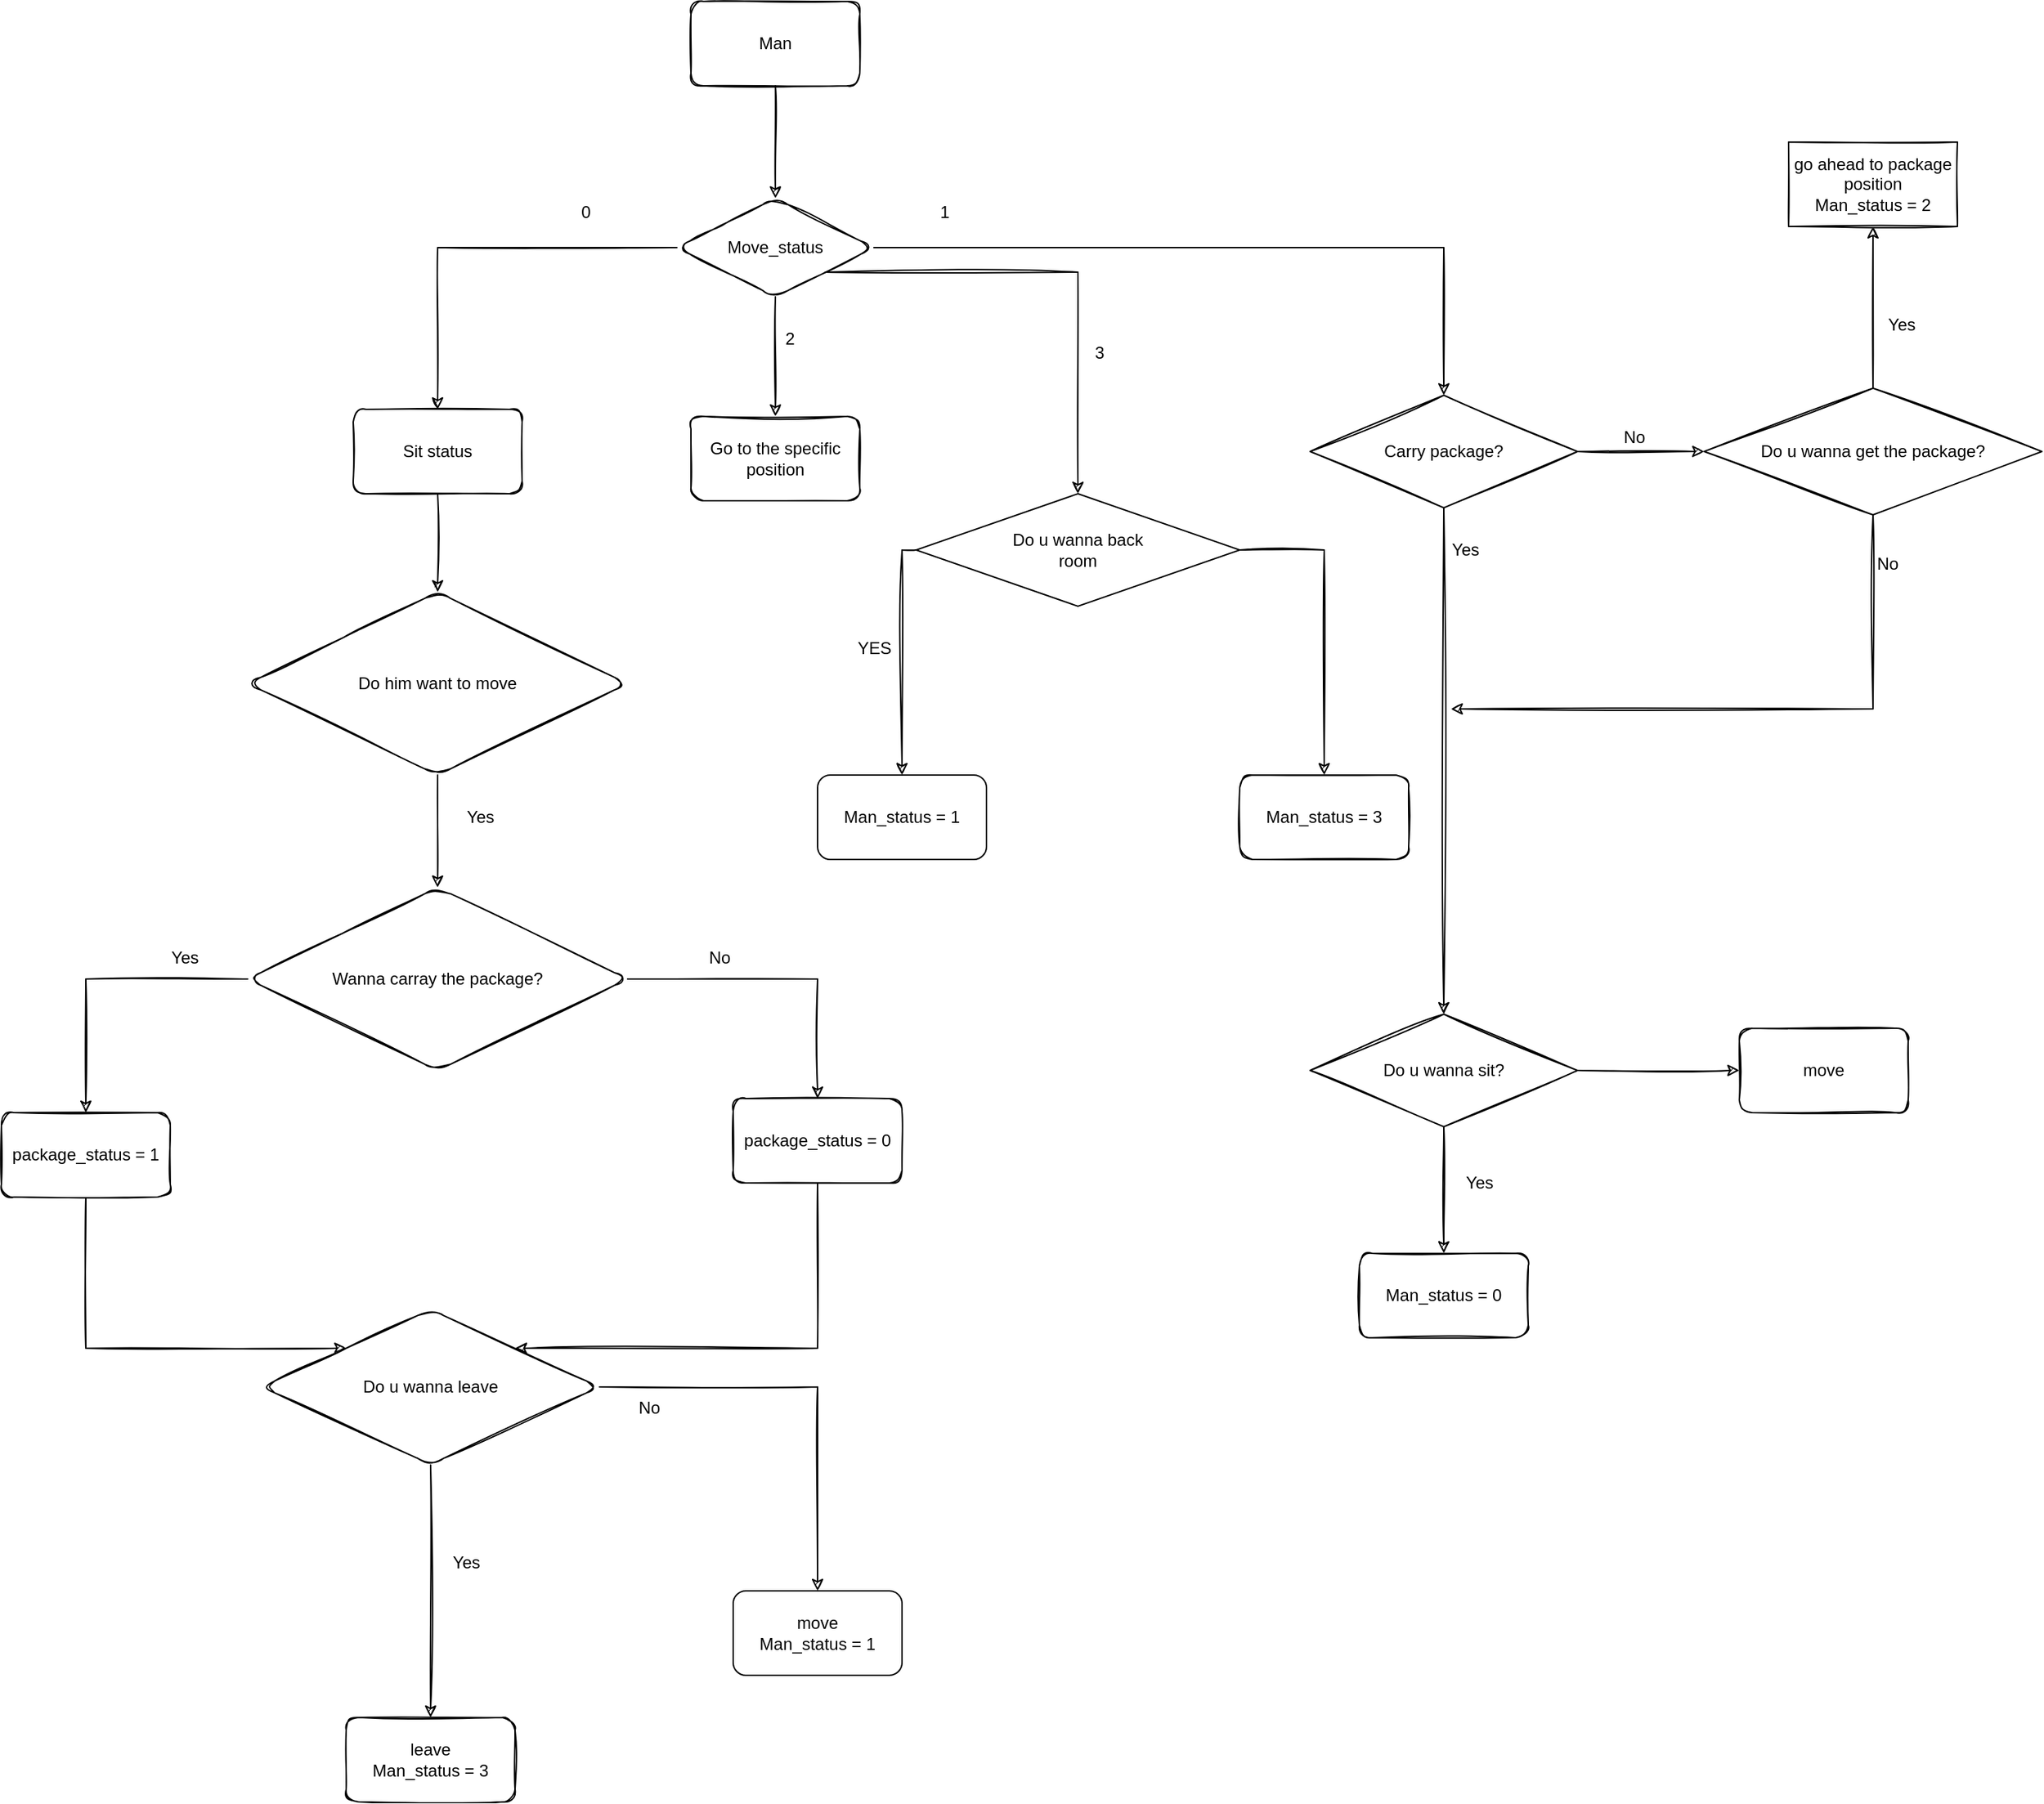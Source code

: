 <mxfile version="13.6.2" type="device"><diagram id="d9aI0Vj5hpoMMKjHLXLx" name="Page-1"><mxGraphModel dx="1581" dy="1167" grid="1" gridSize="10" guides="1" tooltips="1" connect="1" arrows="1" fold="1" page="1" pageScale="1" pageWidth="19200" pageHeight="12000" math="0" shadow="0"><root><mxCell id="0"/><mxCell id="1" parent="0"/><mxCell id="A7awu_bjPUZqUjfe6-p_-3" value="" style="edgeStyle=orthogonalEdgeStyle;rounded=0;orthogonalLoop=1;jettySize=auto;html=1;sketch=1;" edge="1" parent="1" source="A7awu_bjPUZqUjfe6-p_-1" target="A7awu_bjPUZqUjfe6-p_-2"><mxGeometry relative="1" as="geometry"/></mxCell><mxCell id="A7awu_bjPUZqUjfe6-p_-1" value="Man" style="rounded=1;whiteSpace=wrap;html=1;sketch=1;" vertex="1" parent="1"><mxGeometry x="490" y="150" width="120" height="60" as="geometry"/></mxCell><mxCell id="A7awu_bjPUZqUjfe6-p_-4" style="edgeStyle=orthogonalEdgeStyle;rounded=0;orthogonalLoop=1;jettySize=auto;html=1;entryX=0.5;entryY=0;entryDx=0;entryDy=0;sketch=1;" edge="1" parent="1" source="A7awu_bjPUZqUjfe6-p_-2" target="A7awu_bjPUZqUjfe6-p_-6"><mxGeometry relative="1" as="geometry"><mxPoint x="710" y="400" as="targetPoint"/></mxGeometry></mxCell><mxCell id="A7awu_bjPUZqUjfe6-p_-10" style="edgeStyle=orthogonalEdgeStyle;rounded=0;orthogonalLoop=1;jettySize=auto;html=1;entryX=0.5;entryY=0;entryDx=0;entryDy=0;sketch=1;" edge="1" parent="1" source="A7awu_bjPUZqUjfe6-p_-2" target="A7awu_bjPUZqUjfe6-p_-12"><mxGeometry relative="1" as="geometry"><mxPoint x="345" y="430" as="targetPoint"/></mxGeometry></mxCell><mxCell id="A7awu_bjPUZqUjfe6-p_-44" value="" style="edgeStyle=orthogonalEdgeStyle;rounded=0;orthogonalLoop=1;jettySize=auto;html=1;sketch=1;" edge="1" parent="1" source="A7awu_bjPUZqUjfe6-p_-2" target="A7awu_bjPUZqUjfe6-p_-43"><mxGeometry relative="1" as="geometry"/></mxCell><mxCell id="A7awu_bjPUZqUjfe6-p_-55" style="edgeStyle=orthogonalEdgeStyle;rounded=0;sketch=1;orthogonalLoop=1;jettySize=auto;html=1;exitX=1;exitY=1;exitDx=0;exitDy=0;" edge="1" parent="1" source="A7awu_bjPUZqUjfe6-p_-2" target="A7awu_bjPUZqUjfe6-p_-56"><mxGeometry relative="1" as="geometry"><mxPoint x="780" y="560" as="targetPoint"/></mxGeometry></mxCell><mxCell id="A7awu_bjPUZqUjfe6-p_-2" value="Move_status" style="rhombus;whiteSpace=wrap;html=1;rounded=1;sketch=1;" vertex="1" parent="1"><mxGeometry x="480" y="290" width="140" height="70" as="geometry"/></mxCell><mxCell id="A7awu_bjPUZqUjfe6-p_-25" value="" style="edgeStyle=orthogonalEdgeStyle;rounded=0;orthogonalLoop=1;jettySize=auto;html=1;sketch=1;" edge="1" parent="1" source="A7awu_bjPUZqUjfe6-p_-6" target="A7awu_bjPUZqUjfe6-p_-24"><mxGeometry relative="1" as="geometry"/></mxCell><mxCell id="A7awu_bjPUZqUjfe6-p_-33" value="" style="edgeStyle=orthogonalEdgeStyle;rounded=0;orthogonalLoop=1;jettySize=auto;html=1;sketch=1;" edge="1" parent="1" source="A7awu_bjPUZqUjfe6-p_-6" target="A7awu_bjPUZqUjfe6-p_-32"><mxGeometry relative="1" as="geometry"/></mxCell><mxCell id="A7awu_bjPUZqUjfe6-p_-6" value="Carry package?" style="rhombus;whiteSpace=wrap;html=1;sketch=1;" vertex="1" parent="1"><mxGeometry x="930" y="430" width="190" height="80" as="geometry"/></mxCell><mxCell id="A7awu_bjPUZqUjfe6-p_-7" value="1" style="text;html=1;align=center;verticalAlign=middle;resizable=0;points=[];autosize=1;sketch=1;" vertex="1" parent="1"><mxGeometry x="660" y="290" width="20" height="20" as="geometry"/></mxCell><mxCell id="A7awu_bjPUZqUjfe6-p_-11" value="0" style="text;html=1;align=center;verticalAlign=middle;resizable=0;points=[];autosize=1;sketch=1;" vertex="1" parent="1"><mxGeometry x="405" y="290" width="20" height="20" as="geometry"/></mxCell><mxCell id="A7awu_bjPUZqUjfe6-p_-14" value="" style="edgeStyle=orthogonalEdgeStyle;rounded=0;orthogonalLoop=1;jettySize=auto;html=1;sketch=1;" edge="1" parent="1" source="A7awu_bjPUZqUjfe6-p_-12" target="A7awu_bjPUZqUjfe6-p_-13"><mxGeometry relative="1" as="geometry"/></mxCell><mxCell id="A7awu_bjPUZqUjfe6-p_-12" value="Sit status" style="rounded=1;whiteSpace=wrap;html=1;sketch=1;" vertex="1" parent="1"><mxGeometry x="250" y="440" width="120" height="60" as="geometry"/></mxCell><mxCell id="A7awu_bjPUZqUjfe6-p_-16" value="" style="edgeStyle=orthogonalEdgeStyle;rounded=0;orthogonalLoop=1;jettySize=auto;html=1;sketch=1;" edge="1" parent="1" source="A7awu_bjPUZqUjfe6-p_-13" target="A7awu_bjPUZqUjfe6-p_-15"><mxGeometry relative="1" as="geometry"/></mxCell><mxCell id="A7awu_bjPUZqUjfe6-p_-13" value="Do him want to move" style="rhombus;whiteSpace=wrap;html=1;rounded=1;sketch=1;" vertex="1" parent="1"><mxGeometry x="175" y="570" width="270" height="130" as="geometry"/></mxCell><mxCell id="A7awu_bjPUZqUjfe6-p_-19" value="" style="edgeStyle=orthogonalEdgeStyle;rounded=0;orthogonalLoop=1;jettySize=auto;html=1;sketch=1;" edge="1" parent="1" source="A7awu_bjPUZqUjfe6-p_-15" target="A7awu_bjPUZqUjfe6-p_-18"><mxGeometry relative="1" as="geometry"/></mxCell><mxCell id="A7awu_bjPUZqUjfe6-p_-22" value="" style="edgeStyle=orthogonalEdgeStyle;rounded=0;orthogonalLoop=1;jettySize=auto;html=1;sketch=1;" edge="1" parent="1" source="A7awu_bjPUZqUjfe6-p_-15" target="A7awu_bjPUZqUjfe6-p_-21"><mxGeometry relative="1" as="geometry"/></mxCell><mxCell id="A7awu_bjPUZqUjfe6-p_-15" value="Wanna carray the package?" style="rhombus;whiteSpace=wrap;html=1;rounded=1;sketch=1;" vertex="1" parent="1"><mxGeometry x="175" y="780" width="270" height="130" as="geometry"/></mxCell><mxCell id="A7awu_bjPUZqUjfe6-p_-17" value="Yes" style="text;html=1;align=center;verticalAlign=middle;resizable=0;points=[];autosize=1;sketch=1;" vertex="1" parent="1"><mxGeometry x="320" y="720" width="40" height="20" as="geometry"/></mxCell><mxCell id="A7awu_bjPUZqUjfe6-p_-47" style="edgeStyle=orthogonalEdgeStyle;rounded=0;sketch=1;orthogonalLoop=1;jettySize=auto;html=1;entryX=0;entryY=0;entryDx=0;entryDy=0;" edge="1" parent="1" source="A7awu_bjPUZqUjfe6-p_-18" target="A7awu_bjPUZqUjfe6-p_-46"><mxGeometry relative="1" as="geometry"><mxPoint x="160" y="1135" as="targetPoint"/><Array as="points"><mxPoint x="60" y="1108"/></Array></mxGeometry></mxCell><mxCell id="A7awu_bjPUZqUjfe6-p_-18" value="package_status = 1" style="whiteSpace=wrap;html=1;rounded=1;sketch=1;" vertex="1" parent="1"><mxGeometry y="940" width="120" height="60" as="geometry"/></mxCell><mxCell id="A7awu_bjPUZqUjfe6-p_-20" value="Yes" style="text;html=1;align=center;verticalAlign=middle;resizable=0;points=[];autosize=1;sketch=1;" vertex="1" parent="1"><mxGeometry x="110" y="820" width="40" height="20" as="geometry"/></mxCell><mxCell id="A7awu_bjPUZqUjfe6-p_-48" style="edgeStyle=orthogonalEdgeStyle;rounded=0;sketch=1;orthogonalLoop=1;jettySize=auto;html=1;entryX=1;entryY=0;entryDx=0;entryDy=0;" edge="1" parent="1" source="A7awu_bjPUZqUjfe6-p_-21" target="A7awu_bjPUZqUjfe6-p_-46"><mxGeometry relative="1" as="geometry"><Array as="points"><mxPoint x="580" y="1108"/></Array></mxGeometry></mxCell><mxCell id="A7awu_bjPUZqUjfe6-p_-21" value="package_status = 0" style="whiteSpace=wrap;html=1;rounded=1;sketch=1;" vertex="1" parent="1"><mxGeometry x="520" y="930" width="120" height="60" as="geometry"/></mxCell><mxCell id="A7awu_bjPUZqUjfe6-p_-23" value="No" style="text;html=1;align=center;verticalAlign=middle;resizable=0;points=[];autosize=1;sketch=1;" vertex="1" parent="1"><mxGeometry x="495" y="820" width="30" height="20" as="geometry"/></mxCell><mxCell id="A7awu_bjPUZqUjfe6-p_-28" value="" style="edgeStyle=orthogonalEdgeStyle;rounded=0;orthogonalLoop=1;jettySize=auto;html=1;sketch=1;" edge="1" parent="1" source="A7awu_bjPUZqUjfe6-p_-24" target="A7awu_bjPUZqUjfe6-p_-27"><mxGeometry relative="1" as="geometry"/></mxCell><mxCell id="A7awu_bjPUZqUjfe6-p_-31" value="" style="edgeStyle=orthogonalEdgeStyle;rounded=0;orthogonalLoop=1;jettySize=auto;html=1;sketch=1;" edge="1" parent="1" source="A7awu_bjPUZqUjfe6-p_-24" target="A7awu_bjPUZqUjfe6-p_-30"><mxGeometry relative="1" as="geometry"/></mxCell><mxCell id="A7awu_bjPUZqUjfe6-p_-24" value="Do u wanna sit?" style="rhombus;whiteSpace=wrap;html=1;sketch=1;" vertex="1" parent="1"><mxGeometry x="930" y="870" width="190" height="80" as="geometry"/></mxCell><mxCell id="A7awu_bjPUZqUjfe6-p_-26" value="Yes" style="text;html=1;align=center;verticalAlign=middle;resizable=0;points=[];autosize=1;sketch=1;" vertex="1" parent="1"><mxGeometry x="1020" y="530" width="40" height="20" as="geometry"/></mxCell><mxCell id="A7awu_bjPUZqUjfe6-p_-27" value="Man_status = 0" style="whiteSpace=wrap;html=1;rounded=1;sketch=1;" vertex="1" parent="1"><mxGeometry x="965" y="1040" width="120" height="60" as="geometry"/></mxCell><mxCell id="A7awu_bjPUZqUjfe6-p_-29" value="Yes" style="text;html=1;align=center;verticalAlign=middle;resizable=0;points=[];autosize=1;sketch=1;" vertex="1" parent="1"><mxGeometry x="1030" y="980" width="40" height="20" as="geometry"/></mxCell><mxCell id="A7awu_bjPUZqUjfe6-p_-30" value="move" style="whiteSpace=wrap;html=1;rounded=1;sketch=1;" vertex="1" parent="1"><mxGeometry x="1235" y="880" width="120" height="60" as="geometry"/></mxCell><mxCell id="A7awu_bjPUZqUjfe6-p_-36" value="" style="edgeStyle=orthogonalEdgeStyle;rounded=0;orthogonalLoop=1;jettySize=auto;html=1;sketch=1;" edge="1" parent="1" source="A7awu_bjPUZqUjfe6-p_-32" target="A7awu_bjPUZqUjfe6-p_-35"><mxGeometry relative="1" as="geometry"/></mxCell><mxCell id="A7awu_bjPUZqUjfe6-p_-41" style="edgeStyle=orthogonalEdgeStyle;rounded=0;orthogonalLoop=1;jettySize=auto;html=1;sketch=1;" edge="1" parent="1" source="A7awu_bjPUZqUjfe6-p_-32"><mxGeometry relative="1" as="geometry"><mxPoint x="1030" y="653" as="targetPoint"/><Array as="points"><mxPoint x="1330" y="653"/></Array></mxGeometry></mxCell><mxCell id="A7awu_bjPUZqUjfe6-p_-32" value="Do u wanna get the package?" style="rhombus;whiteSpace=wrap;html=1;sketch=1;" vertex="1" parent="1"><mxGeometry x="1210" y="425" width="240" height="90" as="geometry"/></mxCell><mxCell id="A7awu_bjPUZqUjfe6-p_-34" value="No" style="text;html=1;align=center;verticalAlign=middle;resizable=0;points=[];autosize=1;sketch=1;" vertex="1" parent="1"><mxGeometry x="1145" y="450" width="30" height="20" as="geometry"/></mxCell><mxCell id="A7awu_bjPUZqUjfe6-p_-35" value="go ahead to package position&lt;br&gt;Man_status = 2" style="whiteSpace=wrap;html=1;sketch=1;" vertex="1" parent="1"><mxGeometry x="1270" y="250" width="120" height="60" as="geometry"/></mxCell><mxCell id="A7awu_bjPUZqUjfe6-p_-37" value="Yes" style="text;html=1;align=center;verticalAlign=middle;resizable=0;points=[];autosize=1;sketch=1;" vertex="1" parent="1"><mxGeometry x="1330" y="370" width="40" height="20" as="geometry"/></mxCell><mxCell id="A7awu_bjPUZqUjfe6-p_-42" value="No" style="text;html=1;align=center;verticalAlign=middle;resizable=0;points=[];autosize=1;sketch=1;" vertex="1" parent="1"><mxGeometry x="1325" y="540" width="30" height="20" as="geometry"/></mxCell><mxCell id="A7awu_bjPUZqUjfe6-p_-43" value="Go to the specific position" style="whiteSpace=wrap;html=1;rounded=1;sketch=1;" vertex="1" parent="1"><mxGeometry x="490" y="445" width="120" height="60" as="geometry"/></mxCell><mxCell id="A7awu_bjPUZqUjfe6-p_-45" value="2" style="text;html=1;align=center;verticalAlign=middle;resizable=0;points=[];autosize=1;sketch=1;" vertex="1" parent="1"><mxGeometry x="550" y="380" width="20" height="20" as="geometry"/></mxCell><mxCell id="A7awu_bjPUZqUjfe6-p_-50" value="" style="edgeStyle=orthogonalEdgeStyle;rounded=0;sketch=1;orthogonalLoop=1;jettySize=auto;html=1;" edge="1" parent="1" source="A7awu_bjPUZqUjfe6-p_-46" target="A7awu_bjPUZqUjfe6-p_-49"><mxGeometry relative="1" as="geometry"/></mxCell><mxCell id="A7awu_bjPUZqUjfe6-p_-51" style="edgeStyle=orthogonalEdgeStyle;rounded=0;sketch=1;orthogonalLoop=1;jettySize=auto;html=1;" edge="1" parent="1" source="A7awu_bjPUZqUjfe6-p_-46" target="A7awu_bjPUZqUjfe6-p_-52"><mxGeometry relative="1" as="geometry"><mxPoint x="580" y="1310" as="targetPoint"/></mxGeometry></mxCell><mxCell id="A7awu_bjPUZqUjfe6-p_-46" value="Do u wanna leave" style="rhombus;whiteSpace=wrap;html=1;rounded=1;sketch=1;" vertex="1" parent="1"><mxGeometry x="185" y="1080" width="240" height="110" as="geometry"/></mxCell><mxCell id="A7awu_bjPUZqUjfe6-p_-49" value="leave&lt;br&gt;Man_status = 3" style="whiteSpace=wrap;html=1;rounded=1;sketch=1;" vertex="1" parent="1"><mxGeometry x="245" y="1370" width="120" height="60" as="geometry"/></mxCell><mxCell id="A7awu_bjPUZqUjfe6-p_-52" value="move&lt;br&gt;Man_status = 1" style="rounded=1;whiteSpace=wrap;html=1;" vertex="1" parent="1"><mxGeometry x="520" y="1280" width="120" height="60" as="geometry"/></mxCell><mxCell id="A7awu_bjPUZqUjfe6-p_-53" value="Yes" style="text;html=1;align=center;verticalAlign=middle;resizable=0;points=[];autosize=1;" vertex="1" parent="1"><mxGeometry x="310" y="1250" width="40" height="20" as="geometry"/></mxCell><mxCell id="A7awu_bjPUZqUjfe6-p_-54" value="No" style="text;html=1;align=center;verticalAlign=middle;resizable=0;points=[];autosize=1;" vertex="1" parent="1"><mxGeometry x="445" y="1140" width="30" height="20" as="geometry"/></mxCell><mxCell id="A7awu_bjPUZqUjfe6-p_-57" style="edgeStyle=orthogonalEdgeStyle;rounded=0;sketch=1;orthogonalLoop=1;jettySize=auto;html=1;exitX=0;exitY=0.5;exitDx=0;exitDy=0;" edge="1" parent="1" source="A7awu_bjPUZqUjfe6-p_-56" target="A7awu_bjPUZqUjfe6-p_-58"><mxGeometry relative="1" as="geometry"><mxPoint x="640" y="730" as="targetPoint"/><Array as="points"><mxPoint x="640" y="540"/></Array></mxGeometry></mxCell><mxCell id="A7awu_bjPUZqUjfe6-p_-62" style="edgeStyle=orthogonalEdgeStyle;rounded=0;sketch=1;orthogonalLoop=1;jettySize=auto;html=1;entryX=0.5;entryY=0;entryDx=0;entryDy=0;" edge="1" parent="1" source="A7awu_bjPUZqUjfe6-p_-56" target="A7awu_bjPUZqUjfe6-p_-61"><mxGeometry relative="1" as="geometry"><Array as="points"><mxPoint x="940" y="540"/></Array></mxGeometry></mxCell><mxCell id="A7awu_bjPUZqUjfe6-p_-56" value="Do u wanna back&lt;br&gt;room" style="rhombus;whiteSpace=wrap;html=1;" vertex="1" parent="1"><mxGeometry x="650" y="500" width="230" height="80" as="geometry"/></mxCell><mxCell id="A7awu_bjPUZqUjfe6-p_-58" value="Man_status = 1" style="rounded=1;whiteSpace=wrap;html=1;" vertex="1" parent="1"><mxGeometry x="580" y="700" width="120" height="60" as="geometry"/></mxCell><mxCell id="A7awu_bjPUZqUjfe6-p_-59" value="YES" style="text;html=1;align=center;verticalAlign=middle;resizable=0;points=[];autosize=1;" vertex="1" parent="1"><mxGeometry x="600" y="600" width="40" height="20" as="geometry"/></mxCell><mxCell id="A7awu_bjPUZqUjfe6-p_-61" value="Man_status = 3" style="rounded=1;whiteSpace=wrap;html=1;sketch=1;" vertex="1" parent="1"><mxGeometry x="880" y="700" width="120" height="60" as="geometry"/></mxCell><mxCell id="A7awu_bjPUZqUjfe6-p_-64" value="3" style="text;html=1;align=center;verticalAlign=middle;resizable=0;points=[];autosize=1;" vertex="1" parent="1"><mxGeometry x="770" y="390" width="20" height="20" as="geometry"/></mxCell></root></mxGraphModel></diagram></mxfile>
